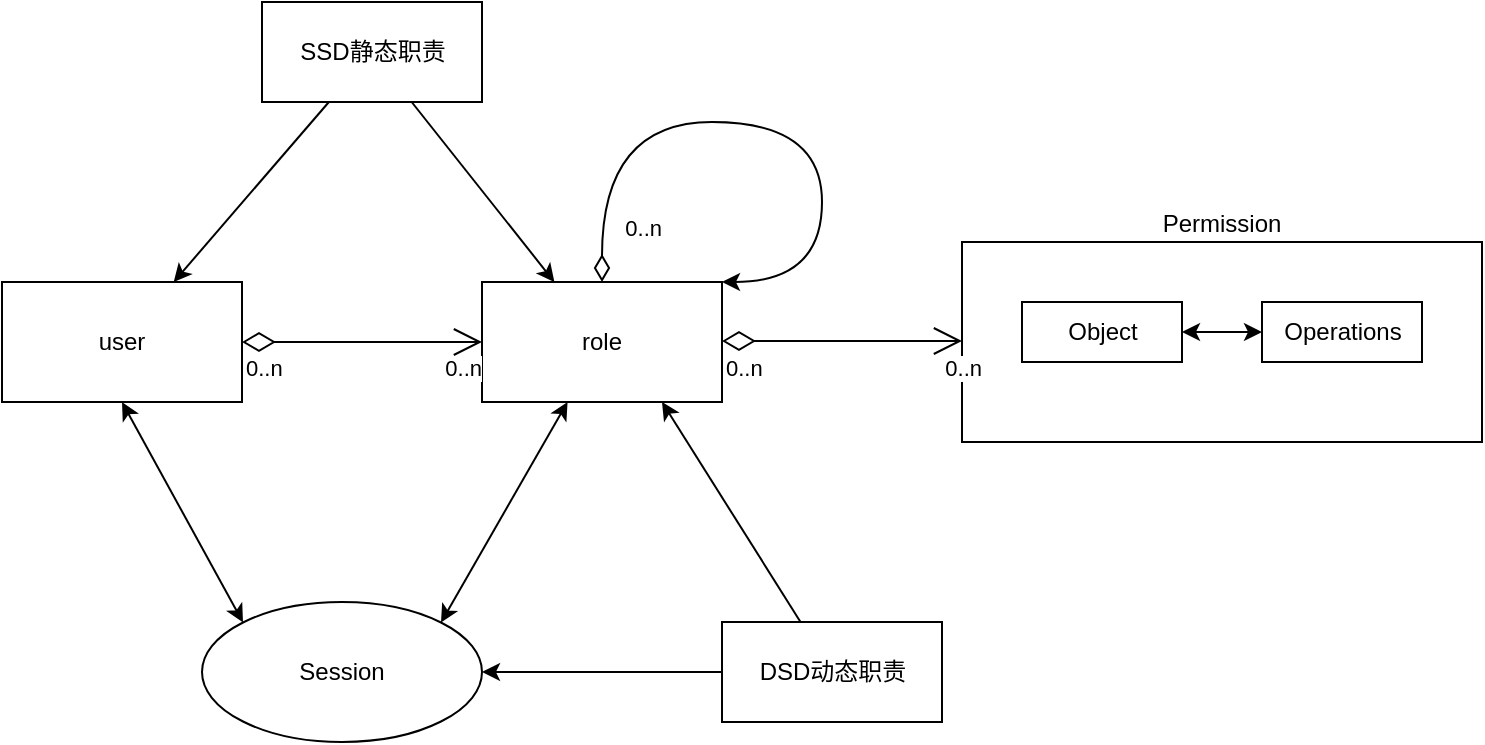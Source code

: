 <mxfile version="14.6.9" type="device"><diagram id="7eAl8mHTOKfCU6B_ukAg" name="第 1 页"><mxGraphModel dx="1038" dy="500" grid="1" gridSize="10" guides="1" tooltips="1" connect="1" arrows="1" fold="1" page="1" pageScale="1" pageWidth="827" pageHeight="1169" math="0" shadow="0"><root><mxCell id="0"/><mxCell id="1" parent="0"/><mxCell id="cCq3qZe5kqlHNuhWD5ez-14" style="rounded=0;orthogonalLoop=1;jettySize=auto;html=1;fontColor=#000000;startArrow=classic;startFill=1;exitX=0.5;exitY=1;exitDx=0;exitDy=0;entryX=0;entryY=0;entryDx=0;entryDy=0;" edge="1" parent="1" source="cCq3qZe5kqlHNuhWD5ez-1" target="cCq3qZe5kqlHNuhWD5ez-13"><mxGeometry relative="1" as="geometry"><mxPoint x="340" y="383" as="targetPoint"/></mxGeometry></mxCell><mxCell id="cCq3qZe5kqlHNuhWD5ez-1" value="user" style="rounded=0;whiteSpace=wrap;html=1;" vertex="1" parent="1"><mxGeometry x="200" y="220" width="120" height="60" as="geometry"/></mxCell><mxCell id="cCq3qZe5kqlHNuhWD5ez-15" style="edgeStyle=none;rounded=0;orthogonalLoop=1;jettySize=auto;html=1;entryX=1;entryY=0;entryDx=0;entryDy=0;fontColor=#000000;startArrow=classic;startFill=1;" edge="1" parent="1" source="cCq3qZe5kqlHNuhWD5ez-2" target="cCq3qZe5kqlHNuhWD5ez-13"><mxGeometry relative="1" as="geometry"/></mxCell><mxCell id="cCq3qZe5kqlHNuhWD5ez-2" value="role" style="rounded=0;whiteSpace=wrap;html=1;" vertex="1" parent="1"><mxGeometry x="440" y="220" width="120" height="60" as="geometry"/></mxCell><mxCell id="cCq3qZe5kqlHNuhWD5ez-3" value="Permission" style="rounded=0;whiteSpace=wrap;html=1;labelPosition=center;verticalLabelPosition=top;align=center;verticalAlign=bottom;labelBorderColor=none;" vertex="1" parent="1"><mxGeometry x="680" y="200" width="260" height="100" as="geometry"/></mxCell><mxCell id="cCq3qZe5kqlHNuhWD5ez-6" value="" style="edgeStyle=orthogonalEdgeStyle;rounded=0;orthogonalLoop=1;jettySize=auto;html=1;fontColor=#000000;startArrow=classic;startFill=1;" edge="1" parent="1" source="cCq3qZe5kqlHNuhWD5ez-4" target="cCq3qZe5kqlHNuhWD5ez-5"><mxGeometry relative="1" as="geometry"/></mxCell><mxCell id="cCq3qZe5kqlHNuhWD5ez-4" value="Object" style="html=1;fontColor=#000000;" vertex="1" parent="1"><mxGeometry x="710" y="230" width="80" height="30" as="geometry"/></mxCell><mxCell id="cCq3qZe5kqlHNuhWD5ez-5" value="Operations" style="html=1;fontColor=#000000;" vertex="1" parent="1"><mxGeometry x="830" y="230" width="80" height="30" as="geometry"/></mxCell><mxCell id="cCq3qZe5kqlHNuhWD5ez-7" value="" style="endArrow=open;html=1;endSize=12;startArrow=diamondThin;startSize=14;startFill=0;edgeStyle=orthogonalEdgeStyle;fontColor=#000000;" edge="1" parent="1"><mxGeometry relative="1" as="geometry"><mxPoint x="320" y="250" as="sourcePoint"/><mxPoint x="440" y="250" as="targetPoint"/></mxGeometry></mxCell><mxCell id="cCq3qZe5kqlHNuhWD5ez-8" value="0..n" style="edgeLabel;resizable=0;html=1;align=left;verticalAlign=top;" connectable="0" vertex="1" parent="cCq3qZe5kqlHNuhWD5ez-7"><mxGeometry x="-1" relative="1" as="geometry"/></mxCell><mxCell id="cCq3qZe5kqlHNuhWD5ez-9" value="&lt;span style=&quot;text-align: left&quot;&gt;0..n&lt;/span&gt;" style="edgeLabel;resizable=0;html=1;align=right;verticalAlign=top;" connectable="0" vertex="1" parent="cCq3qZe5kqlHNuhWD5ez-7"><mxGeometry x="1" relative="1" as="geometry"><mxPoint as="offset"/></mxGeometry></mxCell><mxCell id="cCq3qZe5kqlHNuhWD5ez-10" value="" style="endArrow=open;html=1;endSize=12;startArrow=diamondThin;startSize=14;startFill=0;edgeStyle=orthogonalEdgeStyle;fontColor=#000000;" edge="1" parent="1"><mxGeometry relative="1" as="geometry"><mxPoint x="560" y="249.5" as="sourcePoint"/><mxPoint x="680" y="249.5" as="targetPoint"/></mxGeometry></mxCell><mxCell id="cCq3qZe5kqlHNuhWD5ez-11" value="0..n" style="edgeLabel;resizable=0;html=1;align=left;verticalAlign=top;" connectable="0" vertex="1" parent="cCq3qZe5kqlHNuhWD5ez-10"><mxGeometry x="-1" relative="1" as="geometry"/></mxCell><mxCell id="cCq3qZe5kqlHNuhWD5ez-12" value="&lt;span style=&quot;text-align: left&quot;&gt;0..n&lt;/span&gt;" style="edgeLabel;resizable=0;html=1;align=right;verticalAlign=top;" connectable="0" vertex="1" parent="cCq3qZe5kqlHNuhWD5ez-10"><mxGeometry x="1" relative="1" as="geometry"><mxPoint x="10" as="offset"/></mxGeometry></mxCell><mxCell id="cCq3qZe5kqlHNuhWD5ez-13" value="Session" style="ellipse;whiteSpace=wrap;html=1;fontColor=#000000;" vertex="1" parent="1"><mxGeometry x="300" y="380" width="140" height="70" as="geometry"/></mxCell><mxCell id="cCq3qZe5kqlHNuhWD5ez-25" style="rounded=0;orthogonalLoop=1;jettySize=auto;html=1;fontColor=#000000;startArrow=none;startFill=0;startSize=11;endSize=6;" edge="1" parent="1" source="cCq3qZe5kqlHNuhWD5ez-24" target="cCq3qZe5kqlHNuhWD5ez-1"><mxGeometry relative="1" as="geometry"/></mxCell><mxCell id="cCq3qZe5kqlHNuhWD5ez-26" style="edgeStyle=none;rounded=0;orthogonalLoop=1;jettySize=auto;html=1;fontColor=#000000;startArrow=none;startFill=0;startSize=11;endSize=6;" edge="1" parent="1" source="cCq3qZe5kqlHNuhWD5ez-24" target="cCq3qZe5kqlHNuhWD5ez-2"><mxGeometry relative="1" as="geometry"/></mxCell><mxCell id="cCq3qZe5kqlHNuhWD5ez-24" value="SSD静态职责" style="html=1;fontColor=#000000;" vertex="1" parent="1"><mxGeometry x="330" y="80" width="110" height="50" as="geometry"/></mxCell><mxCell id="cCq3qZe5kqlHNuhWD5ez-28" style="edgeStyle=none;rounded=0;orthogonalLoop=1;jettySize=auto;html=1;entryX=0.75;entryY=1;entryDx=0;entryDy=0;fontColor=#000000;startArrow=none;startFill=0;startSize=11;endSize=6;" edge="1" parent="1" source="cCq3qZe5kqlHNuhWD5ez-27" target="cCq3qZe5kqlHNuhWD5ez-2"><mxGeometry relative="1" as="geometry"/></mxCell><mxCell id="cCq3qZe5kqlHNuhWD5ez-29" style="edgeStyle=none;rounded=0;orthogonalLoop=1;jettySize=auto;html=1;entryX=1;entryY=0.5;entryDx=0;entryDy=0;fontColor=#000000;startArrow=none;startFill=0;startSize=11;endSize=6;" edge="1" parent="1" source="cCq3qZe5kqlHNuhWD5ez-27" target="cCq3qZe5kqlHNuhWD5ez-13"><mxGeometry relative="1" as="geometry"/></mxCell><mxCell id="cCq3qZe5kqlHNuhWD5ez-27" value="DSD动态职责" style="html=1;fontColor=#000000;" vertex="1" parent="1"><mxGeometry x="560" y="390" width="110" height="50" as="geometry"/></mxCell><object label="" id="cCq3qZe5kqlHNuhWD5ez-30"><mxCell style="edgeStyle=orthogonalEdgeStyle;rounded=0;orthogonalLoop=1;jettySize=auto;html=1;fontColor=#000000;startArrow=diamondThin;startFill=0;curved=1;endSize=6;startSize=11;exitX=0.5;exitY=0;exitDx=0;exitDy=0;entryX=1;entryY=0;entryDx=0;entryDy=0;" edge="1" parent="1" source="cCq3qZe5kqlHNuhWD5ez-2" target="cCq3qZe5kqlHNuhWD5ez-2"><mxGeometry relative="1" as="geometry"><mxPoint x="560" y="280" as="sourcePoint"/><mxPoint x="500" y="280" as="targetPoint"/><Array as="points"><mxPoint x="500" y="140"/><mxPoint x="610" y="140"/><mxPoint x="610" y="220"/></Array></mxGeometry></mxCell></object><mxCell id="cCq3qZe5kqlHNuhWD5ez-31" value="&lt;span style=&quot;text-align: left&quot;&gt;0..n&lt;/span&gt;" style="edgeLabel;resizable=0;html=1;align=right;verticalAlign=top;" connectable="0" vertex="1" parent="1"><mxGeometry x="530" y="180" as="geometry"/></mxCell></root></mxGraphModel></diagram></mxfile>